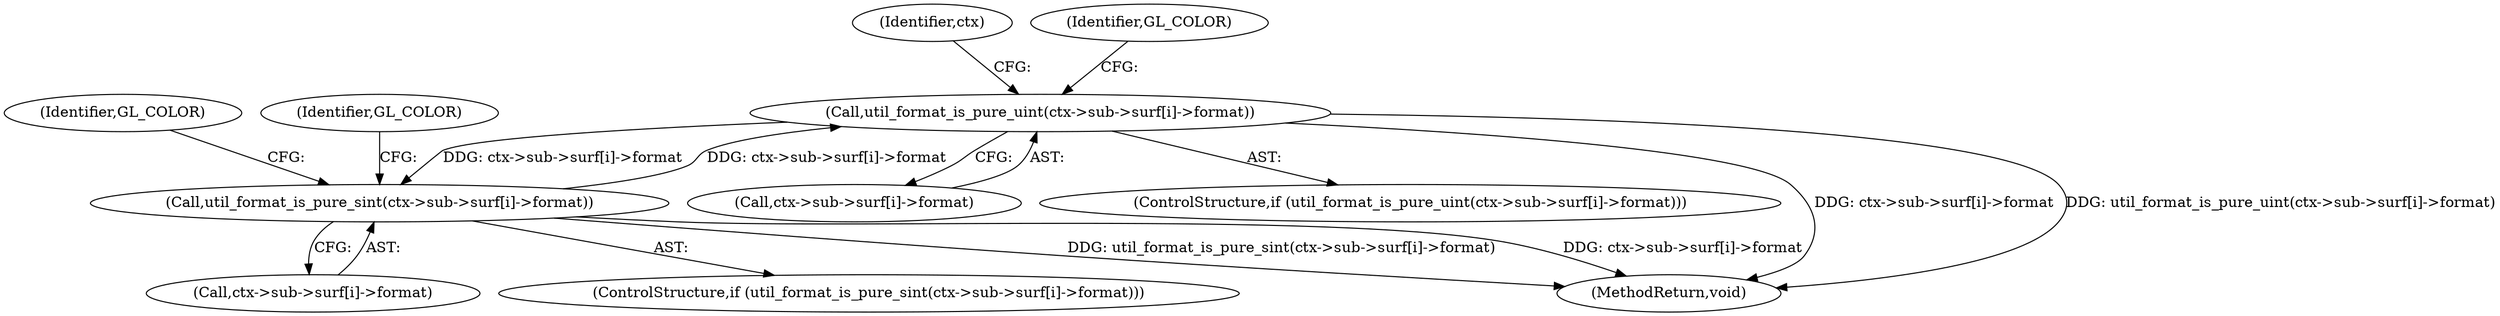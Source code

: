 digraph "0_virglrenderer_48f67f60967f963b698ec8df57ec6912a43d6282@pointer" {
"1000295" [label="(Call,util_format_is_pure_uint(ctx->sub->surf[i]->format))"];
"1000313" [label="(Call,util_format_is_pure_sint(ctx->sub->surf[i]->format))"];
"1000295" [label="(Call,util_format_is_pure_uint(ctx->sub->surf[i]->format))"];
"1000296" [label="(Call,ctx->sub->surf[i]->format)"];
"1000313" [label="(Call,util_format_is_pure_sint(ctx->sub->surf[i]->format))"];
"1000331" [label="(Identifier,GL_COLOR)"];
"1000314" [label="(Call,ctx->sub->surf[i]->format)"];
"1000324" [label="(Identifier,GL_COLOR)"];
"1000318" [label="(Identifier,ctx)"];
"1000312" [label="(ControlStructure,if (util_format_is_pure_sint(ctx->sub->surf[i]->format)))"];
"1000295" [label="(Call,util_format_is_pure_uint(ctx->sub->surf[i]->format))"];
"1000294" [label="(ControlStructure,if (util_format_is_pure_uint(ctx->sub->surf[i]->format)))"];
"1000306" [label="(Identifier,GL_COLOR)"];
"1000375" [label="(MethodReturn,void)"];
"1000295" -> "1000294"  [label="AST: "];
"1000295" -> "1000296"  [label="CFG: "];
"1000296" -> "1000295"  [label="AST: "];
"1000306" -> "1000295"  [label="CFG: "];
"1000318" -> "1000295"  [label="CFG: "];
"1000295" -> "1000375"  [label="DDG: ctx->sub->surf[i]->format"];
"1000295" -> "1000375"  [label="DDG: util_format_is_pure_uint(ctx->sub->surf[i]->format)"];
"1000313" -> "1000295"  [label="DDG: ctx->sub->surf[i]->format"];
"1000295" -> "1000313"  [label="DDG: ctx->sub->surf[i]->format"];
"1000313" -> "1000312"  [label="AST: "];
"1000313" -> "1000314"  [label="CFG: "];
"1000314" -> "1000313"  [label="AST: "];
"1000324" -> "1000313"  [label="CFG: "];
"1000331" -> "1000313"  [label="CFG: "];
"1000313" -> "1000375"  [label="DDG: util_format_is_pure_sint(ctx->sub->surf[i]->format)"];
"1000313" -> "1000375"  [label="DDG: ctx->sub->surf[i]->format"];
}
